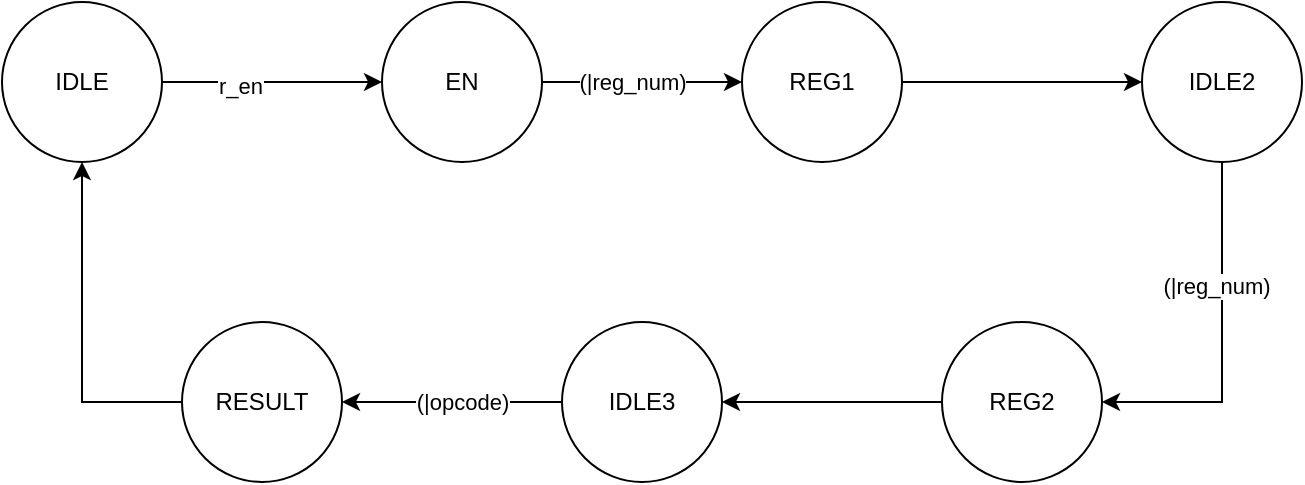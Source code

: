 <mxfile version="21.6.1" type="device">
  <diagram name="Page-1" id="iv4Zartggr-0gQ97pvV8">
    <mxGraphModel dx="1034" dy="461" grid="1" gridSize="10" guides="1" tooltips="1" connect="1" arrows="1" fold="1" page="1" pageScale="1" pageWidth="1100" pageHeight="850" math="0" shadow="0">
      <root>
        <mxCell id="0" />
        <mxCell id="1" parent="0" />
        <mxCell id="f-_Gn7m5qd6hZrsT1-k3-8" style="edgeStyle=orthogonalEdgeStyle;rounded=0;orthogonalLoop=1;jettySize=auto;html=1;exitX=1;exitY=0.5;exitDx=0;exitDy=0;entryX=0;entryY=0.5;entryDx=0;entryDy=0;" edge="1" parent="1" source="f-_Gn7m5qd6hZrsT1-k3-1" target="f-_Gn7m5qd6hZrsT1-k3-2">
          <mxGeometry relative="1" as="geometry" />
        </mxCell>
        <mxCell id="f-_Gn7m5qd6hZrsT1-k3-15" value="r_en" style="edgeLabel;html=1;align=center;verticalAlign=middle;resizable=0;points=[];" vertex="1" connectable="0" parent="f-_Gn7m5qd6hZrsT1-k3-8">
          <mxGeometry x="-0.291" y="-2" relative="1" as="geometry">
            <mxPoint as="offset" />
          </mxGeometry>
        </mxCell>
        <mxCell id="f-_Gn7m5qd6hZrsT1-k3-1" value="IDLE" style="ellipse;whiteSpace=wrap;html=1;aspect=fixed;" vertex="1" parent="1">
          <mxGeometry x="50" y="170" width="80" height="80" as="geometry" />
        </mxCell>
        <mxCell id="f-_Gn7m5qd6hZrsT1-k3-9" style="edgeStyle=orthogonalEdgeStyle;rounded=0;orthogonalLoop=1;jettySize=auto;html=1;exitX=1;exitY=0.5;exitDx=0;exitDy=0;" edge="1" parent="1" source="f-_Gn7m5qd6hZrsT1-k3-2" target="f-_Gn7m5qd6hZrsT1-k3-3">
          <mxGeometry relative="1" as="geometry" />
        </mxCell>
        <mxCell id="f-_Gn7m5qd6hZrsT1-k3-16" value="(|reg_num)" style="edgeLabel;html=1;align=center;verticalAlign=middle;resizable=0;points=[];" vertex="1" connectable="0" parent="f-_Gn7m5qd6hZrsT1-k3-9">
          <mxGeometry x="-0.1" relative="1" as="geometry">
            <mxPoint as="offset" />
          </mxGeometry>
        </mxCell>
        <mxCell id="f-_Gn7m5qd6hZrsT1-k3-2" value="EN" style="ellipse;whiteSpace=wrap;html=1;aspect=fixed;" vertex="1" parent="1">
          <mxGeometry x="240" y="170" width="80" height="80" as="geometry" />
        </mxCell>
        <mxCell id="f-_Gn7m5qd6hZrsT1-k3-10" style="edgeStyle=orthogonalEdgeStyle;rounded=0;orthogonalLoop=1;jettySize=auto;html=1;exitX=1;exitY=0.5;exitDx=0;exitDy=0;entryX=0;entryY=0.5;entryDx=0;entryDy=0;" edge="1" parent="1" source="f-_Gn7m5qd6hZrsT1-k3-3" target="f-_Gn7m5qd6hZrsT1-k3-4">
          <mxGeometry relative="1" as="geometry" />
        </mxCell>
        <mxCell id="f-_Gn7m5qd6hZrsT1-k3-3" value="REG1" style="ellipse;whiteSpace=wrap;html=1;aspect=fixed;" vertex="1" parent="1">
          <mxGeometry x="420" y="170" width="80" height="80" as="geometry" />
        </mxCell>
        <mxCell id="f-_Gn7m5qd6hZrsT1-k3-11" style="edgeStyle=orthogonalEdgeStyle;rounded=0;orthogonalLoop=1;jettySize=auto;html=1;exitX=0.5;exitY=1;exitDx=0;exitDy=0;entryX=1;entryY=0.5;entryDx=0;entryDy=0;" edge="1" parent="1" source="f-_Gn7m5qd6hZrsT1-k3-4" target="f-_Gn7m5qd6hZrsT1-k3-5">
          <mxGeometry relative="1" as="geometry" />
        </mxCell>
        <mxCell id="f-_Gn7m5qd6hZrsT1-k3-17" value="(|reg_num)" style="edgeLabel;html=1;align=center;verticalAlign=middle;resizable=0;points=[];" vertex="1" connectable="0" parent="f-_Gn7m5qd6hZrsT1-k3-11">
          <mxGeometry x="-0.311" y="-3" relative="1" as="geometry">
            <mxPoint as="offset" />
          </mxGeometry>
        </mxCell>
        <mxCell id="f-_Gn7m5qd6hZrsT1-k3-4" value="IDLE2" style="ellipse;whiteSpace=wrap;html=1;aspect=fixed;" vertex="1" parent="1">
          <mxGeometry x="620" y="170" width="80" height="80" as="geometry" />
        </mxCell>
        <mxCell id="f-_Gn7m5qd6hZrsT1-k3-12" style="edgeStyle=orthogonalEdgeStyle;rounded=0;orthogonalLoop=1;jettySize=auto;html=1;exitX=0;exitY=0.5;exitDx=0;exitDy=0;" edge="1" parent="1" source="f-_Gn7m5qd6hZrsT1-k3-5" target="f-_Gn7m5qd6hZrsT1-k3-6">
          <mxGeometry relative="1" as="geometry" />
        </mxCell>
        <mxCell id="f-_Gn7m5qd6hZrsT1-k3-5" value="REG2" style="ellipse;whiteSpace=wrap;html=1;aspect=fixed;" vertex="1" parent="1">
          <mxGeometry x="520" y="330" width="80" height="80" as="geometry" />
        </mxCell>
        <mxCell id="f-_Gn7m5qd6hZrsT1-k3-13" style="edgeStyle=orthogonalEdgeStyle;rounded=0;orthogonalLoop=1;jettySize=auto;html=1;exitX=0;exitY=0.5;exitDx=0;exitDy=0;" edge="1" parent="1" source="f-_Gn7m5qd6hZrsT1-k3-6" target="f-_Gn7m5qd6hZrsT1-k3-7">
          <mxGeometry relative="1" as="geometry" />
        </mxCell>
        <mxCell id="f-_Gn7m5qd6hZrsT1-k3-18" value="(|opcode)" style="edgeLabel;html=1;align=center;verticalAlign=middle;resizable=0;points=[];" vertex="1" connectable="0" parent="f-_Gn7m5qd6hZrsT1-k3-13">
          <mxGeometry x="0.418" y="-1" relative="1" as="geometry">
            <mxPoint x="28" y="1" as="offset" />
          </mxGeometry>
        </mxCell>
        <mxCell id="f-_Gn7m5qd6hZrsT1-k3-6" value="IDLE3" style="ellipse;whiteSpace=wrap;html=1;aspect=fixed;" vertex="1" parent="1">
          <mxGeometry x="330" y="330" width="80" height="80" as="geometry" />
        </mxCell>
        <mxCell id="f-_Gn7m5qd6hZrsT1-k3-14" style="edgeStyle=orthogonalEdgeStyle;rounded=0;orthogonalLoop=1;jettySize=auto;html=1;exitX=0;exitY=0.5;exitDx=0;exitDy=0;entryX=0.5;entryY=1;entryDx=0;entryDy=0;" edge="1" parent="1" source="f-_Gn7m5qd6hZrsT1-k3-7" target="f-_Gn7m5qd6hZrsT1-k3-1">
          <mxGeometry relative="1" as="geometry" />
        </mxCell>
        <mxCell id="f-_Gn7m5qd6hZrsT1-k3-7" value="RESULT" style="ellipse;whiteSpace=wrap;html=1;aspect=fixed;" vertex="1" parent="1">
          <mxGeometry x="140" y="330" width="80" height="80" as="geometry" />
        </mxCell>
      </root>
    </mxGraphModel>
  </diagram>
</mxfile>
